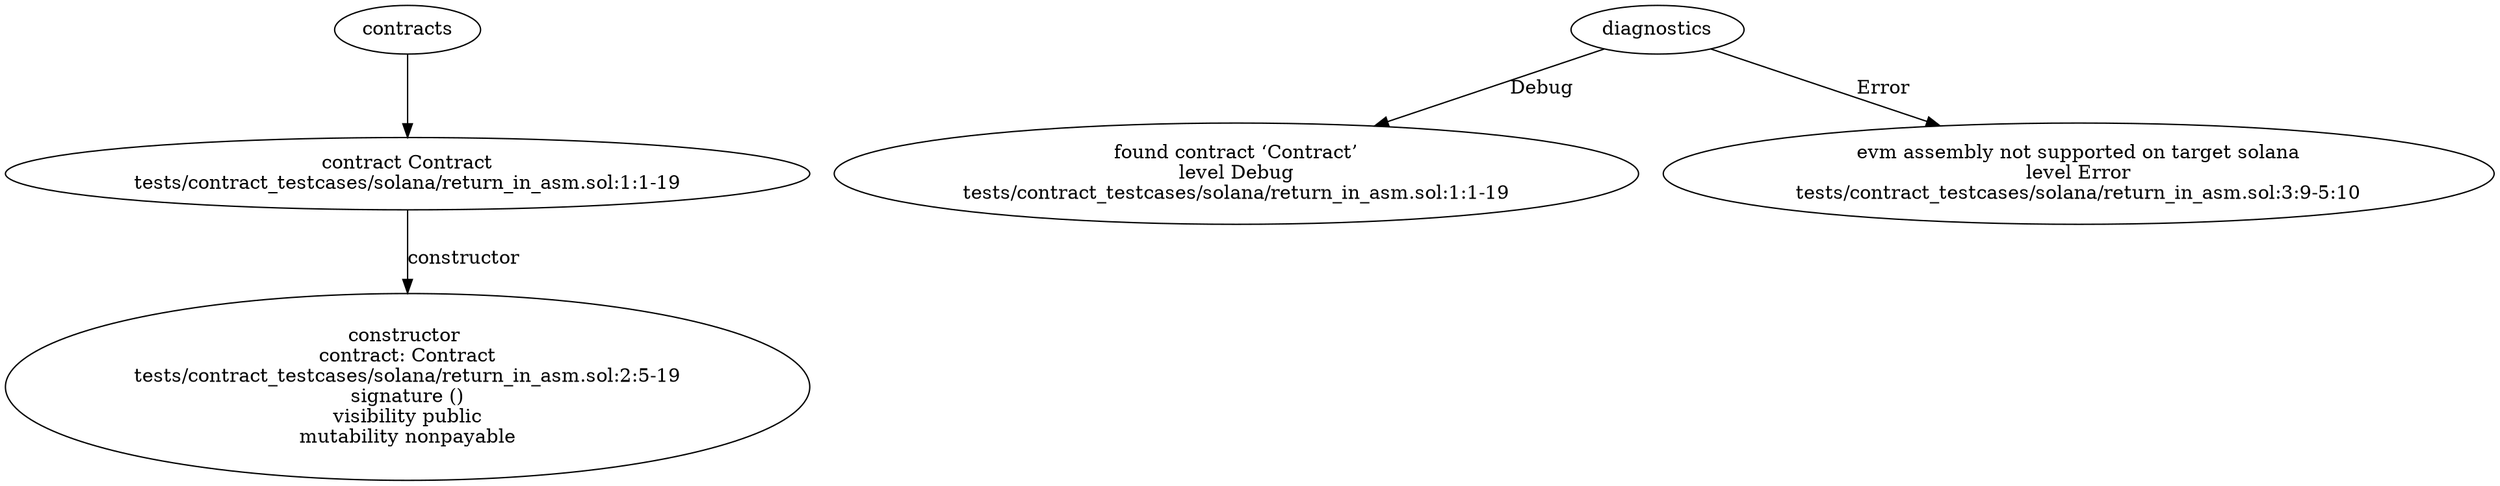 strict digraph "tests/contract_testcases/solana/return_in_asm.sol" {
	contract [label="contract Contract\ntests/contract_testcases/solana/return_in_asm.sol:1:1-19"]
	node_3 [label="constructor \ncontract: Contract\ntests/contract_testcases/solana/return_in_asm.sol:2:5-19\nsignature ()\nvisibility public\nmutability nonpayable"]
	diagnostic [label="found contract ‘Contract’\nlevel Debug\ntests/contract_testcases/solana/return_in_asm.sol:1:1-19"]
	diagnostic_6 [label="evm assembly not supported on target solana\nlevel Error\ntests/contract_testcases/solana/return_in_asm.sol:3:9-5:10"]
	contracts -> contract
	contract -> node_3 [label="constructor"]
	diagnostics -> diagnostic [label="Debug"]
	diagnostics -> diagnostic_6 [label="Error"]
}
